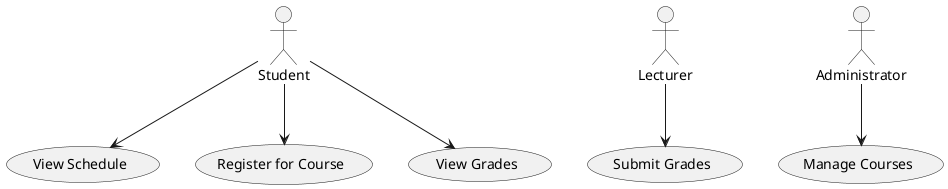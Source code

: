 @startuml
actor Student
actor Lecturer
actor Administrator

usecase "View Schedule" as UC_ViewSchedule
usecase "Register for Course" as UC_RegisterCourse
usecase "View Grades" as UC_ViewGrades
usecase "Submit Grades" as UC_SubmitGrades
usecase "Manage Courses" as UC_ManageCourses

Student --> UC_ViewSchedule
Student --> UC_RegisterCourse
Student --> UC_ViewGrades

Lecturer --> UC_SubmitGrades

Administrator --> UC_ManageCourses
@enduml
